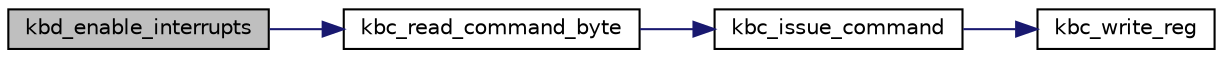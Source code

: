 digraph "kbd_enable_interrupts"
{
 // LATEX_PDF_SIZE
  edge [fontname="Helvetica",fontsize="10",labelfontname="Helvetica",labelfontsize="10"];
  node [fontname="Helvetica",fontsize="10",shape=record];
  rankdir="LR";
  Node1 [label="kbd_enable_interrupts",height=0.2,width=0.4,color="black", fillcolor="grey75", style="filled", fontcolor="black",tooltip="Enables keyboard interrupts."];
  Node1 -> Node2 [color="midnightblue",fontsize="10",style="solid",fontname="Helvetica"];
  Node2 [label="kbc_read_command_byte",height=0.2,width=0.4,color="black", fillcolor="white", style="filled",URL="$group__kbc.html#ga4996d0950caa2122c3a9aa731a5f52d9",tooltip="Reads the kbc command byte."];
  Node2 -> Node3 [color="midnightblue",fontsize="10",style="solid",fontname="Helvetica"];
  Node3 [label="kbc_issue_command",height=0.2,width=0.4,color="black", fillcolor="white", style="filled",URL="$group__kbc.html#ga978c37bd6eca1b2724372aee45770670",tooltip="Issues a command to the kbc."];
  Node3 -> Node4 [color="midnightblue",fontsize="10",style="solid",fontname="Helvetica"];
  Node4 [label="kbc_write_reg",height=0.2,width=0.4,color="black", fillcolor="white", style="filled",URL="$group__kbc.html#ga628109931012fdfa144b55cc679a7fe9",tooltip="Writes a byte to a kbc register."];
}
